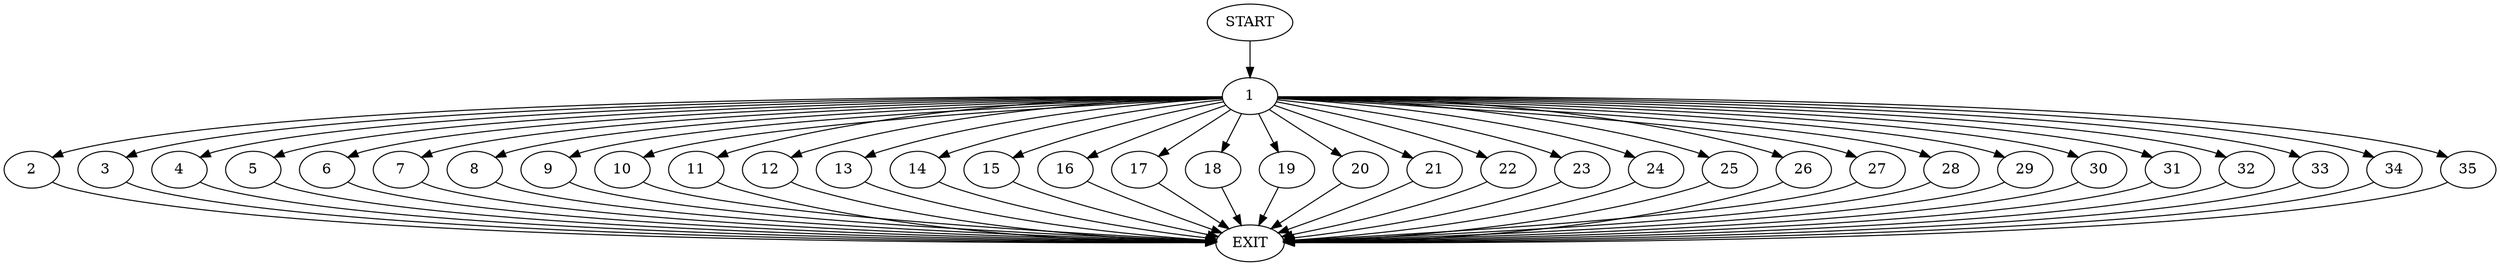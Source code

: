 digraph {
0 [label="START"]
36 [label="EXIT"]
0 -> 1
1 -> 2
1 -> 3
1 -> 4
1 -> 5
1 -> 6
1 -> 7
1 -> 8
1 -> 9
1 -> 10
1 -> 11
1 -> 12
1 -> 13
1 -> 14
1 -> 15
1 -> 16
1 -> 17
1 -> 18
1 -> 19
1 -> 20
1 -> 21
1 -> 22
1 -> 23
1 -> 24
1 -> 25
1 -> 26
1 -> 27
1 -> 28
1 -> 29
1 -> 30
1 -> 31
1 -> 32
1 -> 33
1 -> 34
1 -> 35
15 -> 36
9 -> 36
10 -> 36
14 -> 36
30 -> 36
2 -> 36
25 -> 36
7 -> 36
27 -> 36
35 -> 36
3 -> 36
11 -> 36
4 -> 36
26 -> 36
20 -> 36
8 -> 36
29 -> 36
22 -> 36
16 -> 36
28 -> 36
34 -> 36
18 -> 36
21 -> 36
33 -> 36
32 -> 36
24 -> 36
31 -> 36
6 -> 36
12 -> 36
19 -> 36
13 -> 36
17 -> 36
23 -> 36
5 -> 36
}

